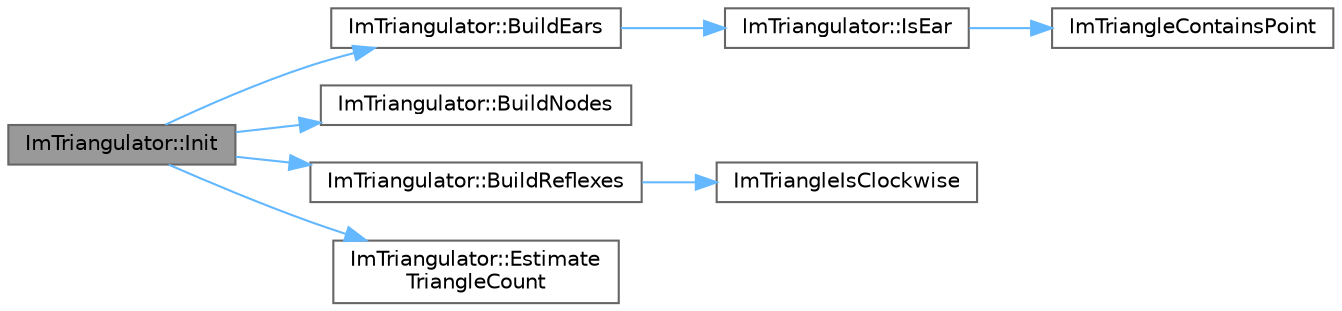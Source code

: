 digraph "ImTriangulator::Init"
{
 // LATEX_PDF_SIZE
  bgcolor="transparent";
  edge [fontname=Helvetica,fontsize=10,labelfontname=Helvetica,labelfontsize=10];
  node [fontname=Helvetica,fontsize=10,shape=box,height=0.2,width=0.4];
  rankdir="LR";
  Node1 [id="Node000001",label="ImTriangulator::Init",height=0.2,width=0.4,color="gray40", fillcolor="grey60", style="filled", fontcolor="black",tooltip=" "];
  Node1 -> Node2 [id="edge1_Node000001_Node000002",color="steelblue1",style="solid",tooltip=" "];
  Node2 [id="Node000002",label="ImTriangulator::BuildEars",height=0.2,width=0.4,color="grey40", fillcolor="white", style="filled",URL="$struct_im_triangulator.html#a4018182289f66a6a993688a979146903",tooltip=" "];
  Node2 -> Node3 [id="edge2_Node000002_Node000003",color="steelblue1",style="solid",tooltip=" "];
  Node3 [id="Node000003",label="ImTriangulator::IsEar",height=0.2,width=0.4,color="grey40", fillcolor="white", style="filled",URL="$struct_im_triangulator.html#a2fae6ba9afe9322843a93c7511985fc8",tooltip=" "];
  Node3 -> Node4 [id="edge3_Node000003_Node000004",color="steelblue1",style="solid",tooltip=" "];
  Node4 [id="Node000004",label="ImTriangleContainsPoint",height=0.2,width=0.4,color="grey40", fillcolor="white", style="filled",URL="$imgui_8cpp.html#aa53a4a0b963d2d35b8e58442247e1239",tooltip=" "];
  Node1 -> Node5 [id="edge4_Node000001_Node000005",color="steelblue1",style="solid",tooltip=" "];
  Node5 [id="Node000005",label="ImTriangulator::BuildNodes",height=0.2,width=0.4,color="grey40", fillcolor="white", style="filled",URL="$struct_im_triangulator.html#a37073b879c2a1a264495d49435d1ae11",tooltip=" "];
  Node1 -> Node6 [id="edge5_Node000001_Node000006",color="steelblue1",style="solid",tooltip=" "];
  Node6 [id="Node000006",label="ImTriangulator::BuildReflexes",height=0.2,width=0.4,color="grey40", fillcolor="white", style="filled",URL="$struct_im_triangulator.html#a9acf0c6964688f3e99e90ebf2360bb92",tooltip=" "];
  Node6 -> Node7 [id="edge6_Node000006_Node000007",color="steelblue1",style="solid",tooltip=" "];
  Node7 [id="Node000007",label="ImTriangleIsClockwise",height=0.2,width=0.4,color="grey40", fillcolor="white", style="filled",URL="$imgui__internal_8h.html#ae4a4b8c7970b82c6a3a1a93ed9752de5",tooltip=" "];
  Node1 -> Node8 [id="edge7_Node000001_Node000008",color="steelblue1",style="solid",tooltip=" "];
  Node8 [id="Node000008",label="ImTriangulator::Estimate\lTriangleCount",height=0.2,width=0.4,color="grey40", fillcolor="white", style="filled",URL="$struct_im_triangulator.html#a312243c00365f0af2b1488daeaea8bdb",tooltip=" "];
}
